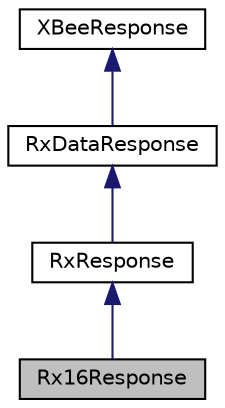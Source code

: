 digraph "Rx16Response"
{
  edge [fontname="Helvetica",fontsize="10",labelfontname="Helvetica",labelfontsize="10"];
  node [fontname="Helvetica",fontsize="10",shape=record];
  Node0 [label="Rx16Response",height=0.2,width=0.4,color="black", fillcolor="grey75", style="filled", fontcolor="black"];
  Node1 -> Node0 [dir="back",color="midnightblue",fontsize="10",style="solid"];
  Node1 [label="RxResponse",height=0.2,width=0.4,color="black", fillcolor="white", style="filled",URL="$class_rx_response.html"];
  Node2 -> Node1 [dir="back",color="midnightblue",fontsize="10",style="solid"];
  Node2 [label="RxDataResponse",height=0.2,width=0.4,color="black", fillcolor="white", style="filled",URL="$class_rx_data_response.html"];
  Node3 -> Node2 [dir="back",color="midnightblue",fontsize="10",style="solid"];
  Node3 [label="XBeeResponse",height=0.2,width=0.4,color="black", fillcolor="white", style="filled",URL="$class_x_bee_response.html"];
}
